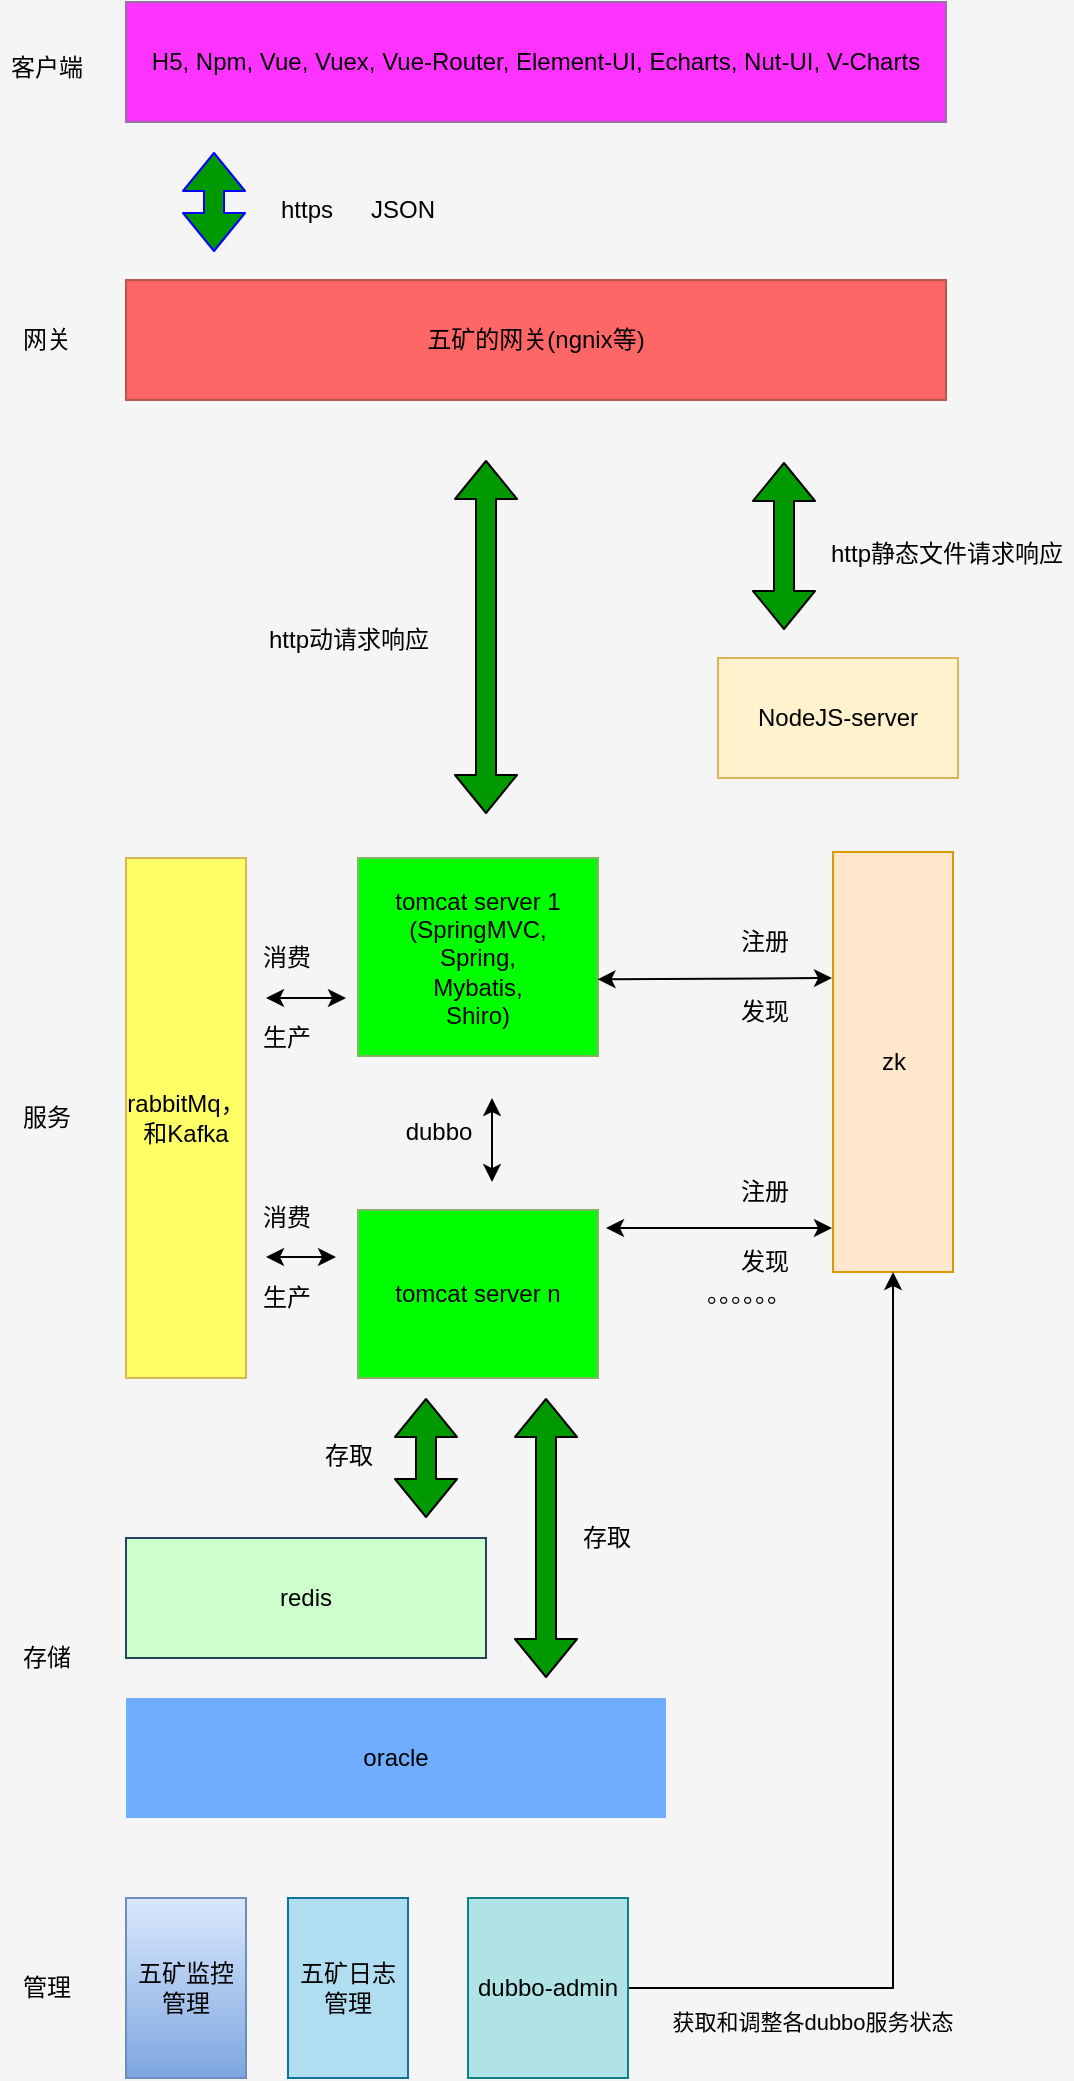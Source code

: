 <mxfile version="14.4.8" type="github">
  <diagram id="qwTMYI-pHskT1KhwKER0" name="Page-1">
    <mxGraphModel dx="2000" dy="980" grid="0" gridSize="10" guides="1" tooltips="1" connect="1" arrows="1" fold="1" page="1" pageScale="1" pageWidth="827" pageHeight="1169" background="#F5F5F5" math="0" shadow="0">
      <root>
        <mxCell id="0" />
        <mxCell id="1" parent="0" />
        <mxCell id="Fj0EAY0XEnytQElQ4-_0-1" value="五矿的网关(ngnix等)" style="rounded=0;whiteSpace=wrap;html=1;strokeColor=#b85450;fillColor=#FF6666;" vertex="1" parent="1">
          <mxGeometry x="80" y="206" width="410" height="60" as="geometry" />
        </mxCell>
        <mxCell id="Fj0EAY0XEnytQElQ4-_0-2" value="网关" style="text;html=1;align=center;verticalAlign=middle;resizable=0;points=[];autosize=1;" vertex="1" parent="1">
          <mxGeometry x="20" y="226" width="40" height="20" as="geometry" />
        </mxCell>
        <mxCell id="Fj0EAY0XEnytQElQ4-_0-3" value="服务" style="text;html=1;align=center;verticalAlign=middle;resizable=0;points=[];autosize=1;" vertex="1" parent="1">
          <mxGeometry x="20" y="615" width="40" height="20" as="geometry" />
        </mxCell>
        <mxCell id="Fj0EAY0XEnytQElQ4-_0-5" value="zk" style="rounded=0;whiteSpace=wrap;html=1;direction=south;fillColor=#ffe6cc;strokeColor=#d79b00;" vertex="1" parent="1">
          <mxGeometry x="433.51" y="492" width="60" height="210" as="geometry" />
        </mxCell>
        <mxCell id="Fj0EAY0XEnytQElQ4-_0-6" value="tomcat server 1&lt;br&gt;(SpringMVC,&lt;br&gt;Spring,&lt;br&gt;Mybatis,&lt;br&gt;Shiro)" style="rounded=0;whiteSpace=wrap;html=1;strokeColor=#82b366;fillColor=#00FF00;" vertex="1" parent="1">
          <mxGeometry x="196" y="495" width="120" height="99" as="geometry" />
        </mxCell>
        <mxCell id="Fj0EAY0XEnytQElQ4-_0-10" value="。。。。。。" style="text;html=1;align=center;verticalAlign=middle;resizable=0;points=[];autosize=1;" vertex="1" parent="1">
          <mxGeometry x="346" y="703" width="90" height="20" as="geometry" />
        </mxCell>
        <mxCell id="Fj0EAY0XEnytQElQ4-_0-14" value="" style="endArrow=classic;startArrow=classic;html=1;entryX=0;entryY=0.492;entryDx=0;entryDy=0;entryPerimeter=0;" edge="1" parent="1">
          <mxGeometry width="50" height="50" relative="1" as="geometry">
            <mxPoint x="263" y="615" as="sourcePoint" />
            <mxPoint x="263" y="657.04" as="targetPoint" />
          </mxGeometry>
        </mxCell>
        <mxCell id="Fj0EAY0XEnytQElQ4-_0-15" value="dubbo" style="text;html=1;align=center;verticalAlign=middle;resizable=0;points=[];autosize=1;" vertex="1" parent="1">
          <mxGeometry x="211" y="622" width="50" height="20" as="geometry" />
        </mxCell>
        <mxCell id="Fj0EAY0XEnytQElQ4-_0-17" value="rabbitMq，&lt;br&gt;和Kafka" style="rounded=0;whiteSpace=wrap;html=1;direction=south;strokeColor=#d6b656;fillColor=#FFFF66;" vertex="1" parent="1">
          <mxGeometry x="80" y="495" width="60" height="260" as="geometry" />
        </mxCell>
        <mxCell id="Fj0EAY0XEnytQElQ4-_0-18" value="tomcat server n" style="rounded=0;whiteSpace=wrap;html=1;strokeColor=#82b366;fillColor=#00FF00;" vertex="1" parent="1">
          <mxGeometry x="196" y="671" width="120" height="84" as="geometry" />
        </mxCell>
        <mxCell id="Fj0EAY0XEnytQElQ4-_0-19" value="" style="endArrow=classic;startArrow=classic;html=1;" edge="1" parent="1">
          <mxGeometry width="50" height="50" relative="1" as="geometry">
            <mxPoint x="150" y="565" as="sourcePoint" />
            <mxPoint x="190" y="565" as="targetPoint" />
          </mxGeometry>
        </mxCell>
        <mxCell id="Fj0EAY0XEnytQElQ4-_0-20" value="" style="endArrow=classic;startArrow=classic;html=1;" edge="1" parent="1">
          <mxGeometry width="50" height="50" relative="1" as="geometry">
            <mxPoint x="150" y="694.5" as="sourcePoint" />
            <mxPoint x="185" y="694.5" as="targetPoint" />
          </mxGeometry>
        </mxCell>
        <mxCell id="Fj0EAY0XEnytQElQ4-_0-21" value="消费" style="text;html=1;align=center;verticalAlign=middle;resizable=0;points=[];autosize=1;" vertex="1" parent="1">
          <mxGeometry x="140" y="535" width="40" height="20" as="geometry" />
        </mxCell>
        <mxCell id="Fj0EAY0XEnytQElQ4-_0-23" value="生产" style="text;html=1;align=center;verticalAlign=middle;resizable=0;points=[];autosize=1;" vertex="1" parent="1">
          <mxGeometry x="140" y="575" width="40" height="20" as="geometry" />
        </mxCell>
        <mxCell id="Fj0EAY0XEnytQElQ4-_0-24" value="消费" style="text;html=1;align=center;verticalAlign=middle;resizable=0;points=[];autosize=1;" vertex="1" parent="1">
          <mxGeometry x="140" y="665" width="40" height="20" as="geometry" />
        </mxCell>
        <mxCell id="Fj0EAY0XEnytQElQ4-_0-25" value="生产" style="text;html=1;align=center;verticalAlign=middle;resizable=0;points=[];autosize=1;" vertex="1" parent="1">
          <mxGeometry x="140" y="705" width="40" height="20" as="geometry" />
        </mxCell>
        <mxCell id="Fj0EAY0XEnytQElQ4-_0-31" value="" style="endArrow=classic;startArrow=classic;html=1;exitX=0.998;exitY=0.613;exitDx=0;exitDy=0;exitPerimeter=0;" edge="1" parent="1" source="Fj0EAY0XEnytQElQ4-_0-6">
          <mxGeometry width="50" height="50" relative="1" as="geometry">
            <mxPoint x="492" y="555" as="sourcePoint" />
            <mxPoint x="433" y="555" as="targetPoint" />
          </mxGeometry>
        </mxCell>
        <mxCell id="Fj0EAY0XEnytQElQ4-_0-32" value="注册" style="text;html=1;align=center;verticalAlign=middle;resizable=0;points=[];autosize=1;" vertex="1" parent="1">
          <mxGeometry x="378.51" y="527" width="40" height="20" as="geometry" />
        </mxCell>
        <mxCell id="Fj0EAY0XEnytQElQ4-_0-33" value="发现" style="text;html=1;align=center;verticalAlign=middle;resizable=0;points=[];autosize=1;" vertex="1" parent="1">
          <mxGeometry x="378.51" y="562" width="40" height="20" as="geometry" />
        </mxCell>
        <mxCell id="Fj0EAY0XEnytQElQ4-_0-34" value="" style="endArrow=classic;startArrow=classic;html=1;" edge="1" parent="1">
          <mxGeometry width="50" height="50" relative="1" as="geometry">
            <mxPoint x="320" y="680" as="sourcePoint" />
            <mxPoint x="433" y="680" as="targetPoint" />
          </mxGeometry>
        </mxCell>
        <mxCell id="Fj0EAY0XEnytQElQ4-_0-35" value="注册" style="text;html=1;align=center;verticalAlign=middle;resizable=0;points=[];autosize=1;" vertex="1" parent="1">
          <mxGeometry x="378.51" y="652" width="40" height="20" as="geometry" />
        </mxCell>
        <mxCell id="Fj0EAY0XEnytQElQ4-_0-36" value="发现" style="text;html=1;align=center;verticalAlign=middle;resizable=0;points=[];autosize=1;" vertex="1" parent="1">
          <mxGeometry x="378.51" y="687" width="40" height="20" as="geometry" />
        </mxCell>
        <mxCell id="Fj0EAY0XEnytQElQ4-_0-37" value="" style="shape=flexArrow;endArrow=classic;startArrow=classic;html=1;fillColor=#009900;" edge="1" parent="1">
          <mxGeometry width="50" height="50" relative="1" as="geometry">
            <mxPoint x="409" y="381" as="sourcePoint" />
            <mxPoint x="409" y="297" as="targetPoint" />
          </mxGeometry>
        </mxCell>
        <mxCell id="Fj0EAY0XEnytQElQ4-_0-38" value="" style="shape=flexArrow;endArrow=classic;startArrow=classic;html=1;fillColor=#009900;" edge="1" parent="1">
          <mxGeometry width="50" height="50" relative="1" as="geometry">
            <mxPoint x="260" y="473" as="sourcePoint" />
            <mxPoint x="260" y="296" as="targetPoint" />
          </mxGeometry>
        </mxCell>
        <mxCell id="Fj0EAY0XEnytQElQ4-_0-39" value="http动请求响应" style="text;html=1;align=center;verticalAlign=middle;resizable=0;points=[];autosize=1;" vertex="1" parent="1">
          <mxGeometry x="146" y="377" width="90" height="18" as="geometry" />
        </mxCell>
        <mxCell id="Fj0EAY0XEnytQElQ4-_0-40" value="http静态文件请求响应" style="text;html=1;align=center;verticalAlign=middle;resizable=0;points=[];autosize=1;" vertex="1" parent="1">
          <mxGeometry x="427" y="334" width="126" height="18" as="geometry" />
        </mxCell>
        <mxCell id="Fj0EAY0XEnytQElQ4-_0-41" value="redis" style="rounded=0;whiteSpace=wrap;html=1;strokeColor=#23445d;fillColor=#CCFFCC;" vertex="1" parent="1">
          <mxGeometry x="80" y="835" width="180" height="60" as="geometry" />
        </mxCell>
        <mxCell id="Fj0EAY0XEnytQElQ4-_0-42" value="oracle" style="rounded=0;whiteSpace=wrap;html=1;strokeColor=none;fillColor=#6EADFF;" vertex="1" parent="1">
          <mxGeometry x="80" y="915" width="270" height="60" as="geometry" />
        </mxCell>
        <mxCell id="Fj0EAY0XEnytQElQ4-_0-43" value="" style="shape=flexArrow;endArrow=classic;startArrow=classic;html=1;fillColor=#009900;" edge="1" parent="1">
          <mxGeometry width="50" height="50" relative="1" as="geometry">
            <mxPoint x="230" y="825" as="sourcePoint" />
            <mxPoint x="230" y="765" as="targetPoint" />
          </mxGeometry>
        </mxCell>
        <mxCell id="Fj0EAY0XEnytQElQ4-_0-44" value="" style="shape=flexArrow;endArrow=classic;startArrow=classic;html=1;fillColor=#009900;" edge="1" parent="1">
          <mxGeometry width="50" height="50" relative="1" as="geometry">
            <mxPoint x="290" y="905" as="sourcePoint" />
            <mxPoint x="290" y="765" as="targetPoint" />
          </mxGeometry>
        </mxCell>
        <mxCell id="Fj0EAY0XEnytQElQ4-_0-45" value="存取" style="text;html=1;align=center;verticalAlign=middle;resizable=0;points=[];autosize=1;" vertex="1" parent="1">
          <mxGeometry x="171" y="784" width="40" height="20" as="geometry" />
        </mxCell>
        <mxCell id="Fj0EAY0XEnytQElQ4-_0-46" value="存取" style="text;html=1;align=center;verticalAlign=middle;resizable=0;points=[];autosize=1;" vertex="1" parent="1">
          <mxGeometry x="300" y="825" width="40" height="20" as="geometry" />
        </mxCell>
        <mxCell id="Fj0EAY0XEnytQElQ4-_0-48" value="五矿监控&lt;br&gt;管理" style="rounded=0;whiteSpace=wrap;html=1;fillColor=#dae8fc;gradientColor=#7ea6e0;strokeColor=#6c8ebf;" vertex="1" parent="1">
          <mxGeometry x="80" y="1015" width="60" height="90" as="geometry" />
        </mxCell>
        <mxCell id="Fj0EAY0XEnytQElQ4-_0-49" value="五矿日志&lt;br&gt;管理" style="rounded=0;whiteSpace=wrap;html=1;fillColor=#b1ddf0;strokeColor=#10739e;" vertex="1" parent="1">
          <mxGeometry x="161" y="1015" width="60" height="90" as="geometry" />
        </mxCell>
        <mxCell id="Fj0EAY0XEnytQElQ4-_0-68" style="edgeStyle=orthogonalEdgeStyle;rounded=0;orthogonalLoop=1;jettySize=auto;html=1;entryX=1;entryY=0.5;entryDx=0;entryDy=0;" edge="1" parent="1" source="Fj0EAY0XEnytQElQ4-_0-50" target="Fj0EAY0XEnytQElQ4-_0-5">
          <mxGeometry relative="1" as="geometry">
            <mxPoint x="575.353" y="712" as="targetPoint" />
          </mxGeometry>
        </mxCell>
        <mxCell id="Fj0EAY0XEnytQElQ4-_0-69" value="获取和调整各dubbo服务状态" style="edgeLabel;html=1;align=center;verticalAlign=middle;resizable=0;points=[];labelBackgroundColor=none;" vertex="1" connectable="0" parent="Fj0EAY0XEnytQElQ4-_0-68">
          <mxGeometry x="-0.438" y="-3" relative="1" as="geometry">
            <mxPoint x="-43.57" y="22" as="offset" />
          </mxGeometry>
        </mxCell>
        <mxCell id="Fj0EAY0XEnytQElQ4-_0-50" value="dubbo-admin" style="rounded=0;whiteSpace=wrap;html=1;fillColor=#b0e3e6;strokeColor=#0e8088;" vertex="1" parent="1">
          <mxGeometry x="251" y="1015" width="80" height="90" as="geometry" />
        </mxCell>
        <mxCell id="Fj0EAY0XEnytQElQ4-_0-52" value="存储" style="text;html=1;align=center;verticalAlign=middle;resizable=0;points=[];autosize=1;" vertex="1" parent="1">
          <mxGeometry x="20" y="885" width="40" height="20" as="geometry" />
        </mxCell>
        <mxCell id="Fj0EAY0XEnytQElQ4-_0-60" value="管理" style="text;html=1;align=center;verticalAlign=middle;resizable=0;points=[];autosize=1;" vertex="1" parent="1">
          <mxGeometry x="20" y="1050" width="40" height="20" as="geometry" />
        </mxCell>
        <mxCell id="Fj0EAY0XEnytQElQ4-_0-61" value="H5, Npm, Vue, Vuex, Vue-Router, Element-UI, Echarts, Nut-UI, V-Charts" style="rounded=0;whiteSpace=wrap;html=1;strokeColor=#9673a6;fillColor=#FF33FF;" vertex="1" parent="1">
          <mxGeometry x="80" y="67" width="410" height="60" as="geometry" />
        </mxCell>
        <mxCell id="Fj0EAY0XEnytQElQ4-_0-63" value="" style="shape=flexArrow;endArrow=classic;startArrow=classic;html=1;strokeColor=#0000FF;fillColor=#009900;" edge="1" parent="1">
          <mxGeometry width="50" height="50" relative="1" as="geometry">
            <mxPoint x="124" y="192" as="sourcePoint" />
            <mxPoint x="124" y="142" as="targetPoint" />
          </mxGeometry>
        </mxCell>
        <mxCell id="Fj0EAY0XEnytQElQ4-_0-64" value="https&lt;br&gt;" style="text;html=1;align=center;verticalAlign=middle;resizable=0;points=[];autosize=1;" vertex="1" parent="1">
          <mxGeometry x="152" y="162" width="36" height="18" as="geometry" />
        </mxCell>
        <mxCell id="Fj0EAY0XEnytQElQ4-_0-65" value="JSON" style="text;html=1;align=center;verticalAlign=middle;resizable=0;points=[];autosize=1;" vertex="1" parent="1">
          <mxGeometry x="197" y="162" width="42" height="18" as="geometry" />
        </mxCell>
        <mxCell id="Fj0EAY0XEnytQElQ4-_0-66" value="客户端" style="text;html=1;align=center;verticalAlign=middle;resizable=0;points=[];autosize=1;" vertex="1" parent="1">
          <mxGeometry x="17" y="91" width="46" height="18" as="geometry" />
        </mxCell>
        <mxCell id="Fj0EAY0XEnytQElQ4-_0-73" value="NodeJS-server" style="rounded=0;whiteSpace=wrap;html=1;strokeColor=#d6b656;fillColor=#fff2cc;" vertex="1" parent="1">
          <mxGeometry x="376" y="395" width="120" height="60" as="geometry" />
        </mxCell>
      </root>
    </mxGraphModel>
  </diagram>
</mxfile>
